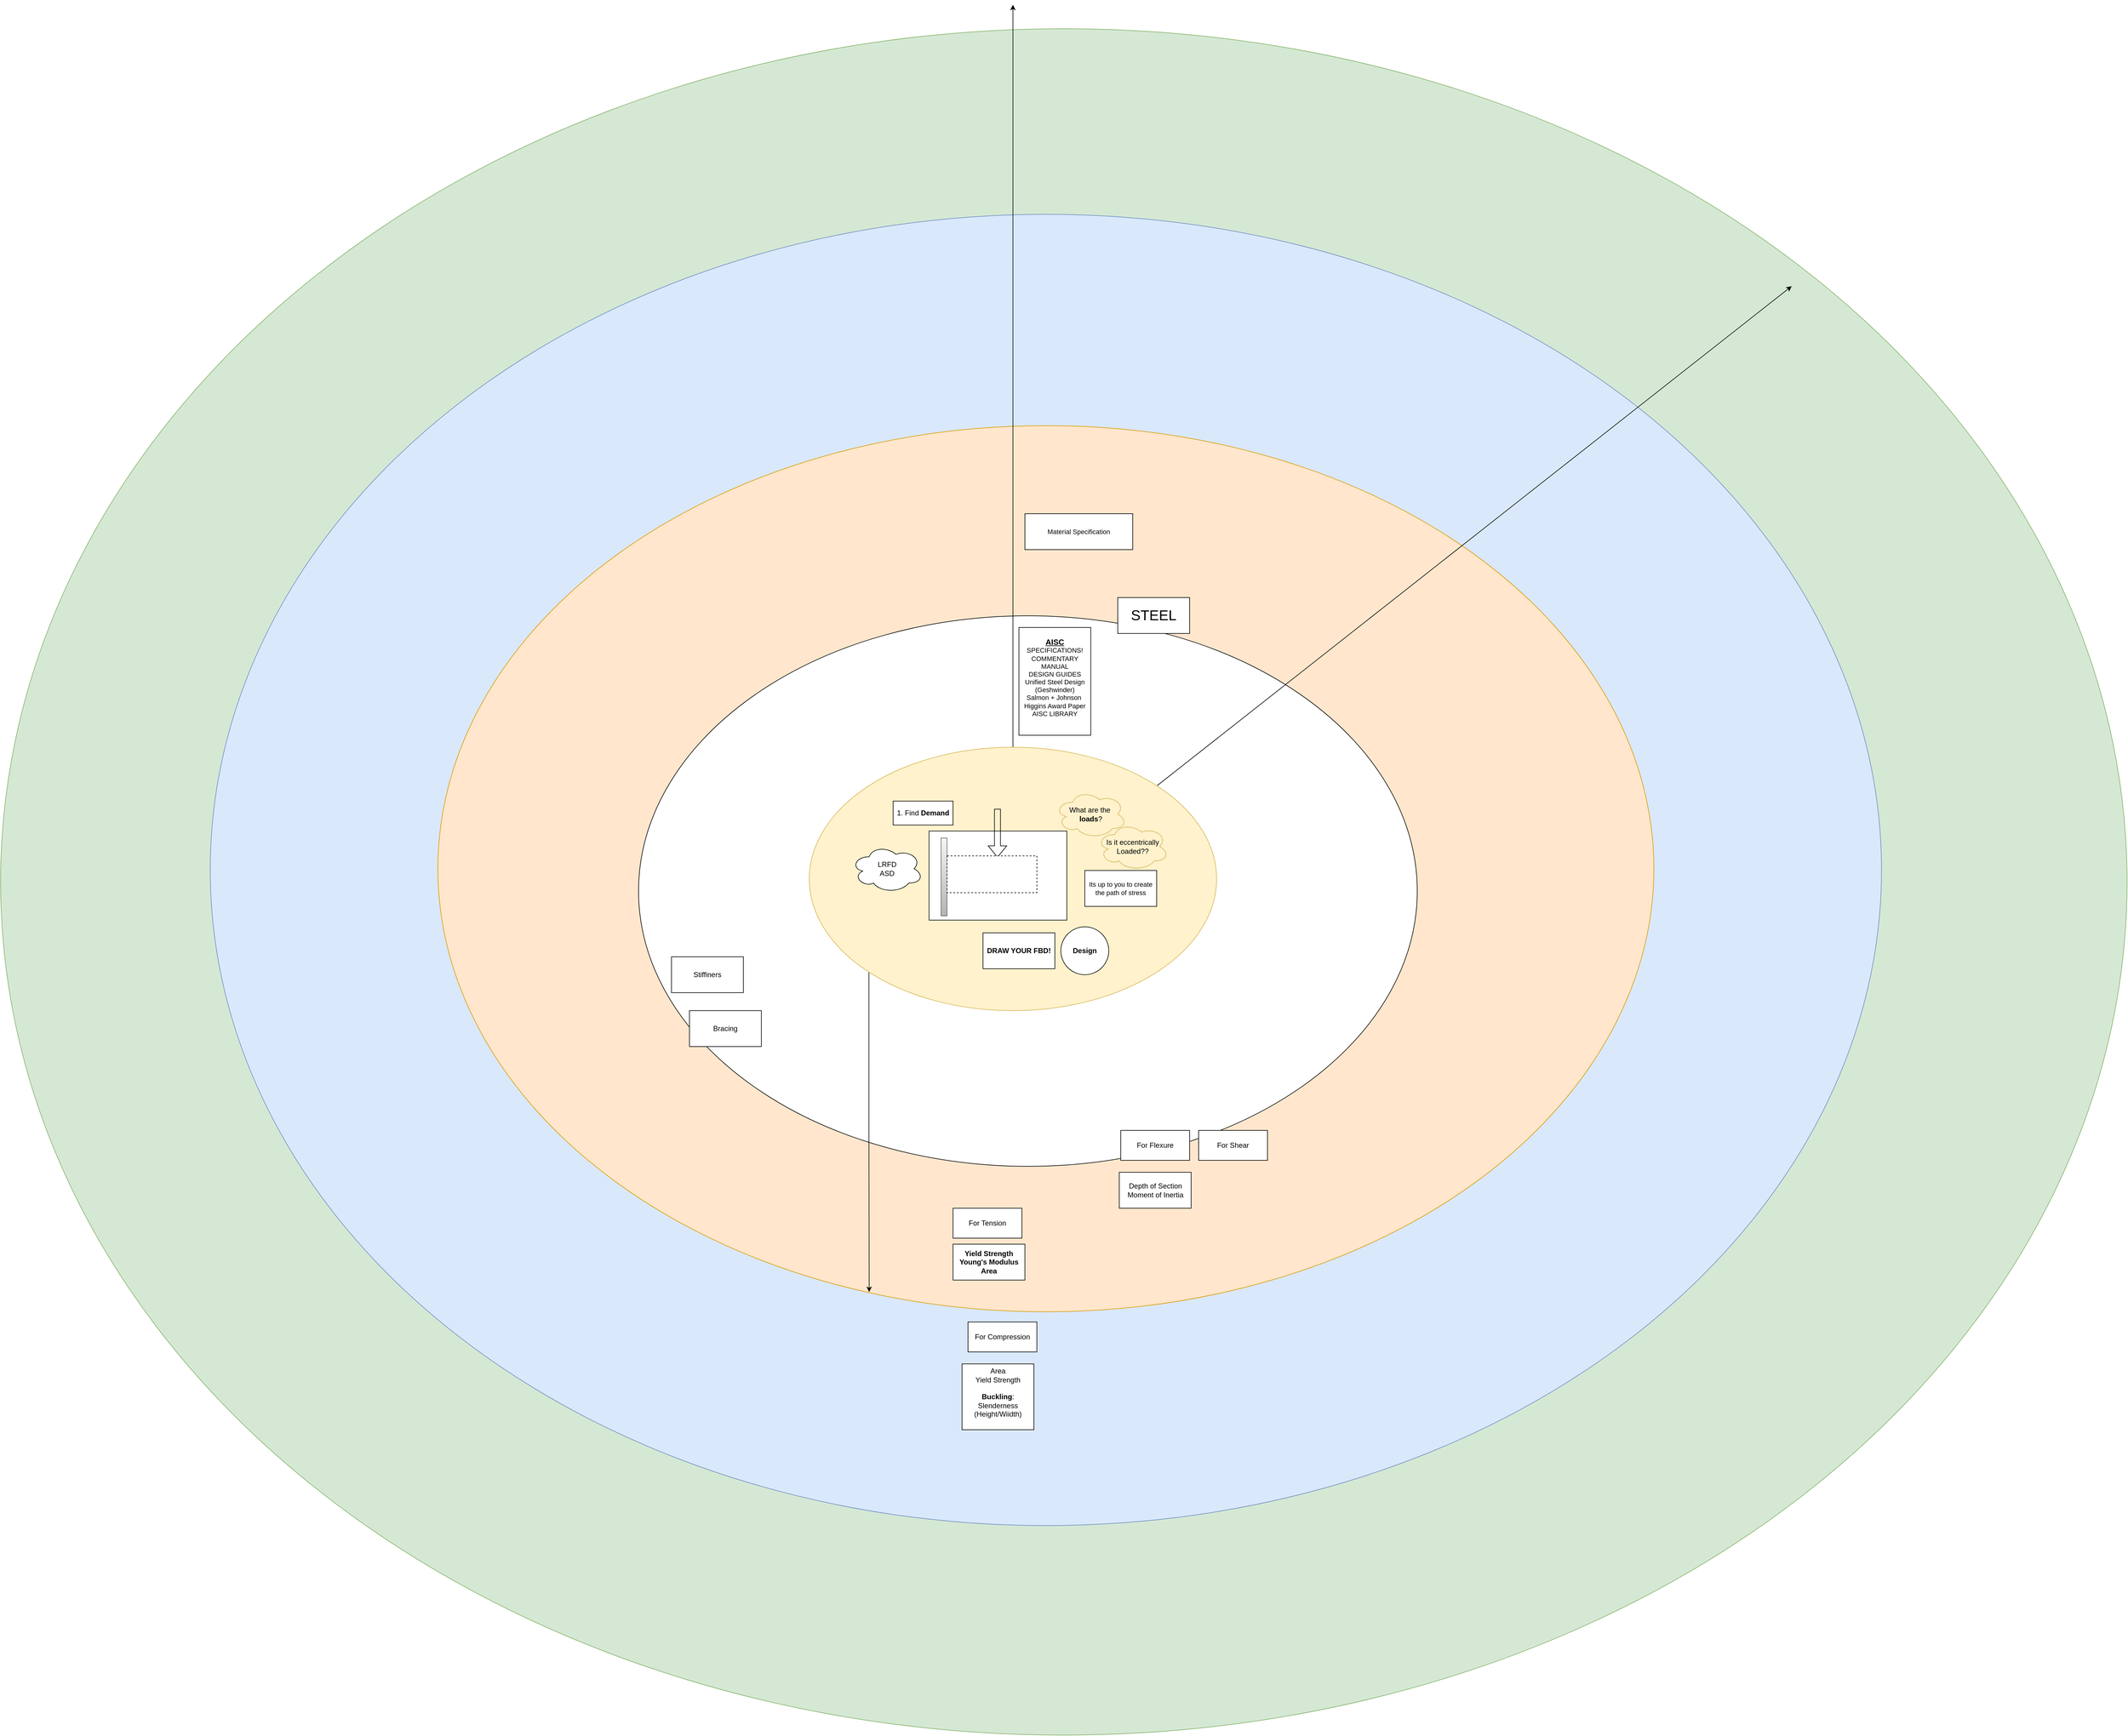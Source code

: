 <mxfile version="26.0.16">
  <diagram name="Page-1" id="vwUtHEv3MW-ciVxSL8i4">
    <mxGraphModel dx="2834" dy="2874" grid="1" gridSize="10" guides="1" tooltips="1" connect="1" arrows="1" fold="1" page="1" pageScale="1" pageWidth="850" pageHeight="1100" math="0" shadow="0">
      <root>
        <mxCell id="0" />
        <mxCell id="1" parent="0" />
        <mxCell id="gctN2HLwPnyMHR_A9f3M-15" value="" style="ellipse;whiteSpace=wrap;html=1;fontFamily=Helvetica;fontSize=11;labelBackgroundColor=default;fillColor=#d5e8d4;strokeColor=#82b366;" vertex="1" parent="1">
          <mxGeometry x="-1490" y="-1060" width="3550" height="2850" as="geometry" />
        </mxCell>
        <mxCell id="gctN2HLwPnyMHR_A9f3M-13" value="" style="ellipse;whiteSpace=wrap;html=1;fontFamily=Helvetica;fontSize=11;labelBackgroundColor=default;fillColor=#dae8fc;strokeColor=#6c8ebf;" vertex="1" parent="1">
          <mxGeometry x="-1140" y="-750" width="2790" height="2190" as="geometry" />
        </mxCell>
        <mxCell id="gctN2HLwPnyMHR_A9f3M-12" value="" style="ellipse;whiteSpace=wrap;html=1;fontFamily=Helvetica;fontSize=11;labelBackgroundColor=default;fillColor=#ffe6cc;strokeColor=#d79b00;" vertex="1" parent="1">
          <mxGeometry x="-760" y="-397.06" width="2030" height="1480" as="geometry" />
        </mxCell>
        <mxCell id="gctN2HLwPnyMHR_A9f3M-2" value="" style="ellipse;whiteSpace=wrap;html=1;" vertex="1" parent="1">
          <mxGeometry x="-425" y="-79.45" width="1300" height="919.45" as="geometry" />
        </mxCell>
        <mxCell id="gctN2HLwPnyMHR_A9f3M-5" style="edgeStyle=orthogonalEdgeStyle;rounded=0;orthogonalLoop=1;jettySize=auto;html=1;exitX=0;exitY=1;exitDx=0;exitDy=0;" edge="1" parent="1" source="gctN2HLwPnyMHR_A9f3M-1">
          <mxGeometry relative="1" as="geometry">
            <mxPoint x="-40" y="1050" as="targetPoint" />
          </mxGeometry>
        </mxCell>
        <mxCell id="gctN2HLwPnyMHR_A9f3M-6" style="rounded=0;orthogonalLoop=1;jettySize=auto;html=1;exitX=1;exitY=0;exitDx=0;exitDy=0;" edge="1" parent="1" source="gctN2HLwPnyMHR_A9f3M-1">
          <mxGeometry relative="1" as="geometry">
            <mxPoint x="1500" y="-630" as="targetPoint" />
          </mxGeometry>
        </mxCell>
        <mxCell id="gctN2HLwPnyMHR_A9f3M-7" style="edgeStyle=none;shape=connector;rounded=0;orthogonalLoop=1;jettySize=auto;html=1;exitX=0.5;exitY=0;exitDx=0;exitDy=0;strokeColor=default;align=center;verticalAlign=middle;fontFamily=Helvetica;fontSize=11;fontColor=default;labelBackgroundColor=default;endArrow=classic;" edge="1" parent="1" source="gctN2HLwPnyMHR_A9f3M-1">
          <mxGeometry relative="1" as="geometry">
            <mxPoint x="200" y="-1100" as="targetPoint" />
          </mxGeometry>
        </mxCell>
        <mxCell id="gctN2HLwPnyMHR_A9f3M-1" value="" style="ellipse;whiteSpace=wrap;html=1;fillColor=#fff2cc;strokeColor=#d6b656;" vertex="1" parent="1">
          <mxGeometry x="-140" y="140" width="680" height="440" as="geometry" />
        </mxCell>
        <mxCell id="touZf_Zq_0qJpdEKHuLS-1" value="Design" style="ellipse;whiteSpace=wrap;html=1;aspect=fixed;fontStyle=1" parent="1" vertex="1">
          <mxGeometry x="280" y="440" width="80" height="80" as="geometry" />
        </mxCell>
        <mxCell id="touZf_Zq_0qJpdEKHuLS-2" value="What are the&amp;nbsp;&lt;div&gt;&lt;b&gt;loads&lt;/b&gt;?&lt;/div&gt;" style="ellipse;shape=cloud;whiteSpace=wrap;html=1;fillColor=#fff2cc;strokeColor=#d6b656;" parent="1" vertex="1">
          <mxGeometry x="270" y="211.82" width="120" height="80" as="geometry" />
        </mxCell>
        <mxCell id="touZf_Zq_0qJpdEKHuLS-3" value="" style="whiteSpace=wrap;html=1;fontFamily=Helvetica;fontSize=11;fontColor=default;labelBackgroundColor=default;" parent="1" vertex="1">
          <mxGeometry x="60" y="280.07" width="230" height="148.75" as="geometry" />
        </mxCell>
        <mxCell id="touZf_Zq_0qJpdEKHuLS-4" value="" style="rounded=0;whiteSpace=wrap;html=1;fontFamily=Helvetica;fontSize=11;labelBackgroundColor=default;fillColor=#f5f5f5;gradientColor=#b3b3b3;strokeColor=#666666;" parent="1" vertex="1">
          <mxGeometry x="80" y="291.82" width="10" height="130" as="geometry" />
        </mxCell>
        <mxCell id="touZf_Zq_0qJpdEKHuLS-5" value="" style="shape=flexArrow;endArrow=classic;html=1;rounded=0;strokeColor=default;align=center;verticalAlign=middle;fontFamily=Helvetica;fontSize=11;fontColor=default;labelBackgroundColor=default;" parent="1" edge="1">
          <mxGeometry width="50" height="50" relative="1" as="geometry">
            <mxPoint x="174.17" y="242.94" as="sourcePoint" />
            <mxPoint x="174.17" y="324.19" as="targetPoint" />
          </mxGeometry>
        </mxCell>
        <mxCell id="touZf_Zq_0qJpdEKHuLS-6" value="" style="rounded=0;whiteSpace=wrap;html=1;fontFamily=Helvetica;fontSize=11;fontColor=default;labelBackgroundColor=default;dashed=1;" parent="1" vertex="1">
          <mxGeometry x="90" y="321.56" width="150" height="61.38" as="geometry" />
        </mxCell>
        <mxCell id="touZf_Zq_0qJpdEKHuLS-7" value="Its up to you to create the path of stress" style="whiteSpace=wrap;html=1;fontFamily=Helvetica;fontSize=11;fontColor=default;labelBackgroundColor=default;" parent="1" vertex="1">
          <mxGeometry x="320" y="345.88" width="120" height="60" as="geometry" />
        </mxCell>
        <mxCell id="touZf_Zq_0qJpdEKHuLS-8" value="Is it eccentrically Loaded??" style="ellipse;shape=cloud;whiteSpace=wrap;html=1;fillColor=#fff2cc;strokeColor=#d6b656;" parent="1" vertex="1">
          <mxGeometry x="340" y="265.88" width="120" height="80" as="geometry" />
        </mxCell>
        <mxCell id="touZf_Zq_0qJpdEKHuLS-9" value="For Tension" style="rounded=0;whiteSpace=wrap;html=1;" parent="1" vertex="1">
          <mxGeometry x="100" y="910" width="115" height="50" as="geometry" />
        </mxCell>
        <mxCell id="touZf_Zq_0qJpdEKHuLS-11" value="For Flexure" style="rounded=0;whiteSpace=wrap;html=1;" parent="1" vertex="1">
          <mxGeometry x="380" y="780" width="115" height="50" as="geometry" />
        </mxCell>
        <mxCell id="touZf_Zq_0qJpdEKHuLS-12" value="For Shear" style="rounded=0;whiteSpace=wrap;html=1;" parent="1" vertex="1">
          <mxGeometry x="510" y="780" width="115" height="50" as="geometry" />
        </mxCell>
        <mxCell id="touZf_Zq_0qJpdEKHuLS-13" value="&lt;b&gt;Yield Strength&lt;/b&gt;&lt;div&gt;&lt;b&gt;Young&#39;s Modulus&lt;/b&gt;&lt;/div&gt;&lt;div&gt;&lt;b&gt;Area&lt;/b&gt;&lt;/div&gt;" style="whiteSpace=wrap;html=1;" parent="1" vertex="1">
          <mxGeometry x="100" y="970" width="120" height="60" as="geometry" />
        </mxCell>
        <mxCell id="touZf_Zq_0qJpdEKHuLS-14" value="Area&lt;div&gt;Yield Strength&lt;div&gt;&lt;br&gt;&lt;/div&gt;&lt;div&gt;&lt;b&gt;Buckling&lt;/b&gt;:&lt;/div&gt;&lt;div&gt;Slenderness (Height/Wiidth)&lt;/div&gt;&lt;div&gt;&lt;br&gt;&lt;/div&gt;&lt;/div&gt;" style="whiteSpace=wrap;html=1;" parent="1" vertex="1">
          <mxGeometry x="115" y="1170" width="120" height="110" as="geometry" />
        </mxCell>
        <mxCell id="touZf_Zq_0qJpdEKHuLS-15" value="&lt;b&gt;DRAW YOUR FBD!&lt;/b&gt;" style="whiteSpace=wrap;html=1;" parent="1" vertex="1">
          <mxGeometry x="150" y="450" width="120" height="60" as="geometry" />
        </mxCell>
        <mxCell id="touZf_Zq_0qJpdEKHuLS-16" value="1. Find &lt;b&gt;Demand&lt;/b&gt;" style="whiteSpace=wrap;html=1;" parent="1" vertex="1">
          <mxGeometry y="230" width="100" height="40" as="geometry" />
        </mxCell>
        <mxCell id="touZf_Zq_0qJpdEKHuLS-17" value="LRFD&lt;div&gt;ASD&lt;/div&gt;" style="ellipse;shape=cloud;whiteSpace=wrap;html=1;" parent="1" vertex="1">
          <mxGeometry x="-70" y="302.94" width="120" height="80" as="geometry" />
        </mxCell>
        <mxCell id="touZf_Zq_0qJpdEKHuLS-18" value="Stiffiners" style="whiteSpace=wrap;html=1;" parent="1" vertex="1">
          <mxGeometry x="-370" y="490" width="120" height="60" as="geometry" />
        </mxCell>
        <mxCell id="touZf_Zq_0qJpdEKHuLS-19" value="Bracing" style="whiteSpace=wrap;html=1;" parent="1" vertex="1">
          <mxGeometry x="-340" y="580" width="120" height="60" as="geometry" />
        </mxCell>
        <mxCell id="touZf_Zq_0qJpdEKHuLS-20" value="Depth of Section&lt;div&gt;Moment of Inertia&lt;/div&gt;" style="whiteSpace=wrap;html=1;" parent="1" vertex="1">
          <mxGeometry x="377.5" y="850" width="120" height="60" as="geometry" />
        </mxCell>
        <mxCell id="gctN2HLwPnyMHR_A9f3M-9" value="&lt;font style=&quot;font-size: 24px;&quot;&gt;STEEL&lt;/font&gt;" style="rounded=0;whiteSpace=wrap;html=1;fontFamily=Helvetica;fontSize=11;fontColor=default;labelBackgroundColor=default;" vertex="1" parent="1">
          <mxGeometry x="375" y="-110" width="120" height="60" as="geometry" />
        </mxCell>
        <mxCell id="gctN2HLwPnyMHR_A9f3M-10" value="Material Specification" style="rounded=0;whiteSpace=wrap;html=1;fontFamily=Helvetica;fontSize=11;fontColor=default;labelBackgroundColor=default;" vertex="1" parent="1">
          <mxGeometry x="220" y="-250" width="180" height="60" as="geometry" />
        </mxCell>
        <mxCell id="gctN2HLwPnyMHR_A9f3M-11" value="&lt;b&gt;&lt;u&gt;&lt;font style=&quot;font-size: 13px;&quot;&gt;AISC&lt;/font&gt;&lt;/u&gt;&lt;/b&gt;&lt;div&gt;SPECIFICATIONS!&lt;/div&gt;&lt;div&gt;COMMENTARY&lt;/div&gt;&lt;div&gt;MANUAL&lt;/div&gt;&lt;div&gt;DESIGN GUIDES&lt;/div&gt;&lt;div&gt;Unified Steel Design (Geshwinder)&lt;/div&gt;&lt;div&gt;Salmon + Johnson&amp;nbsp;&lt;/div&gt;&lt;div&gt;Higgins Award Paper&lt;/div&gt;&lt;div&gt;AISC LIBRARY&lt;/div&gt;&lt;div&gt;&lt;br&gt;&lt;/div&gt;" style="whiteSpace=wrap;html=1;fontFamily=Helvetica;fontSize=11;fontColor=default;labelBackgroundColor=default;" vertex="1" parent="1">
          <mxGeometry x="210" y="-60" width="120" height="180" as="geometry" />
        </mxCell>
        <mxCell id="gctN2HLwPnyMHR_A9f3M-14" value="For Compression" style="rounded=0;whiteSpace=wrap;html=1;" vertex="1" parent="1">
          <mxGeometry x="125" y="1100" width="115" height="50" as="geometry" />
        </mxCell>
      </root>
    </mxGraphModel>
  </diagram>
</mxfile>
